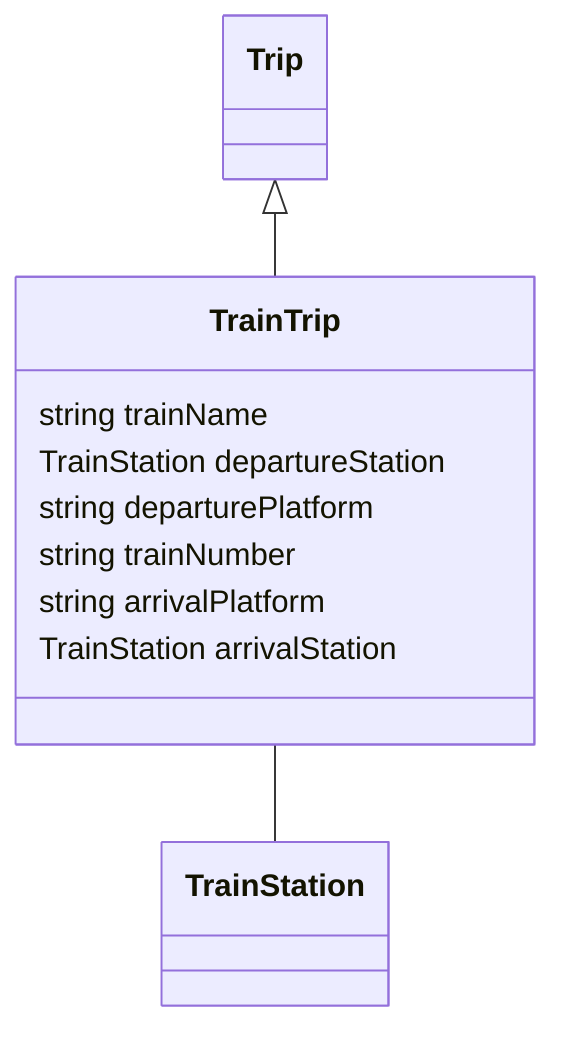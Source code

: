 classDiagram
  TrainTrip -- TrainStation


Trip <|-- TrainTrip
class TrainTrip {

  string trainName
  TrainStation departureStation
  string departurePlatform
  string trainNumber
  string arrivalPlatform
  TrainStation arrivalStation

}